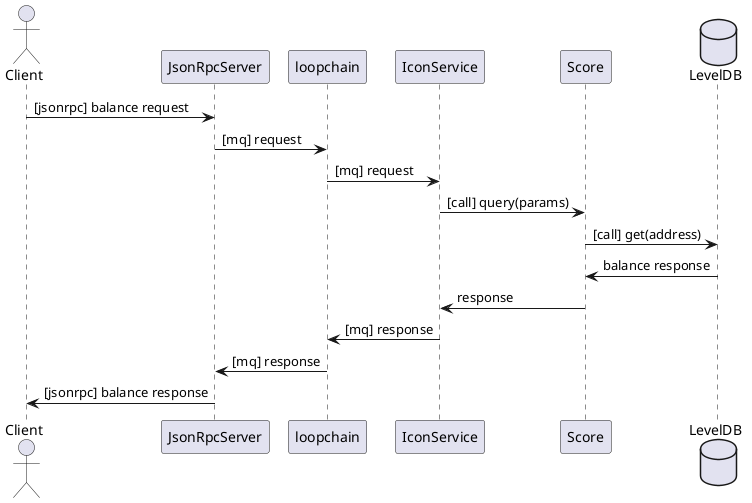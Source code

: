 @startuml icx_getBalance sequence diagram

actor Client
participant JsonRpcServer
participant loopchain
participant IconService
participant Score
database LevelDB

Client -> JsonRpcServer: [jsonrpc] balance request
JsonRpcServer -> loopchain: [mq] request
loopchain -> IconService: [mq] request
IconService -> Score: [call] query(params)
Score -> LevelDB: [call] get(address)
LevelDB -> Score: balance response
Score -> IconService: response
IconService -> loopchain: [mq] response
loopchain -> JsonRpcServer: [mq] response
JsonRpcServer -> Client: [jsonrpc] balance response

@enduml